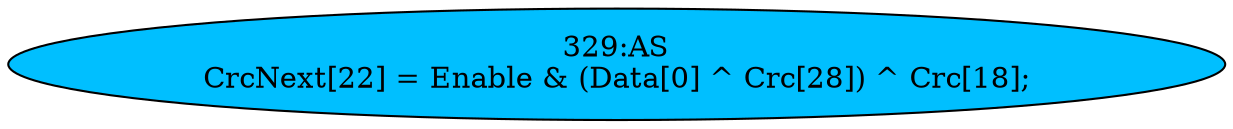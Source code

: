 strict digraph "" {
	node [label="\N"];
	"329:AS"	 [ast="<pyverilog.vparser.ast.Assign object at 0x7fb4302bbbd0>",
		def_var="['CrcNext']",
		fillcolor=deepskyblue,
		label="329:AS
CrcNext[22] = Enable & (Data[0] ^ Crc[28]) ^ Crc[18];",
		statements="[]",
		style=filled,
		typ=Assign,
		use_var="['Enable', 'Data', 'Crc', 'Crc']"];
}
